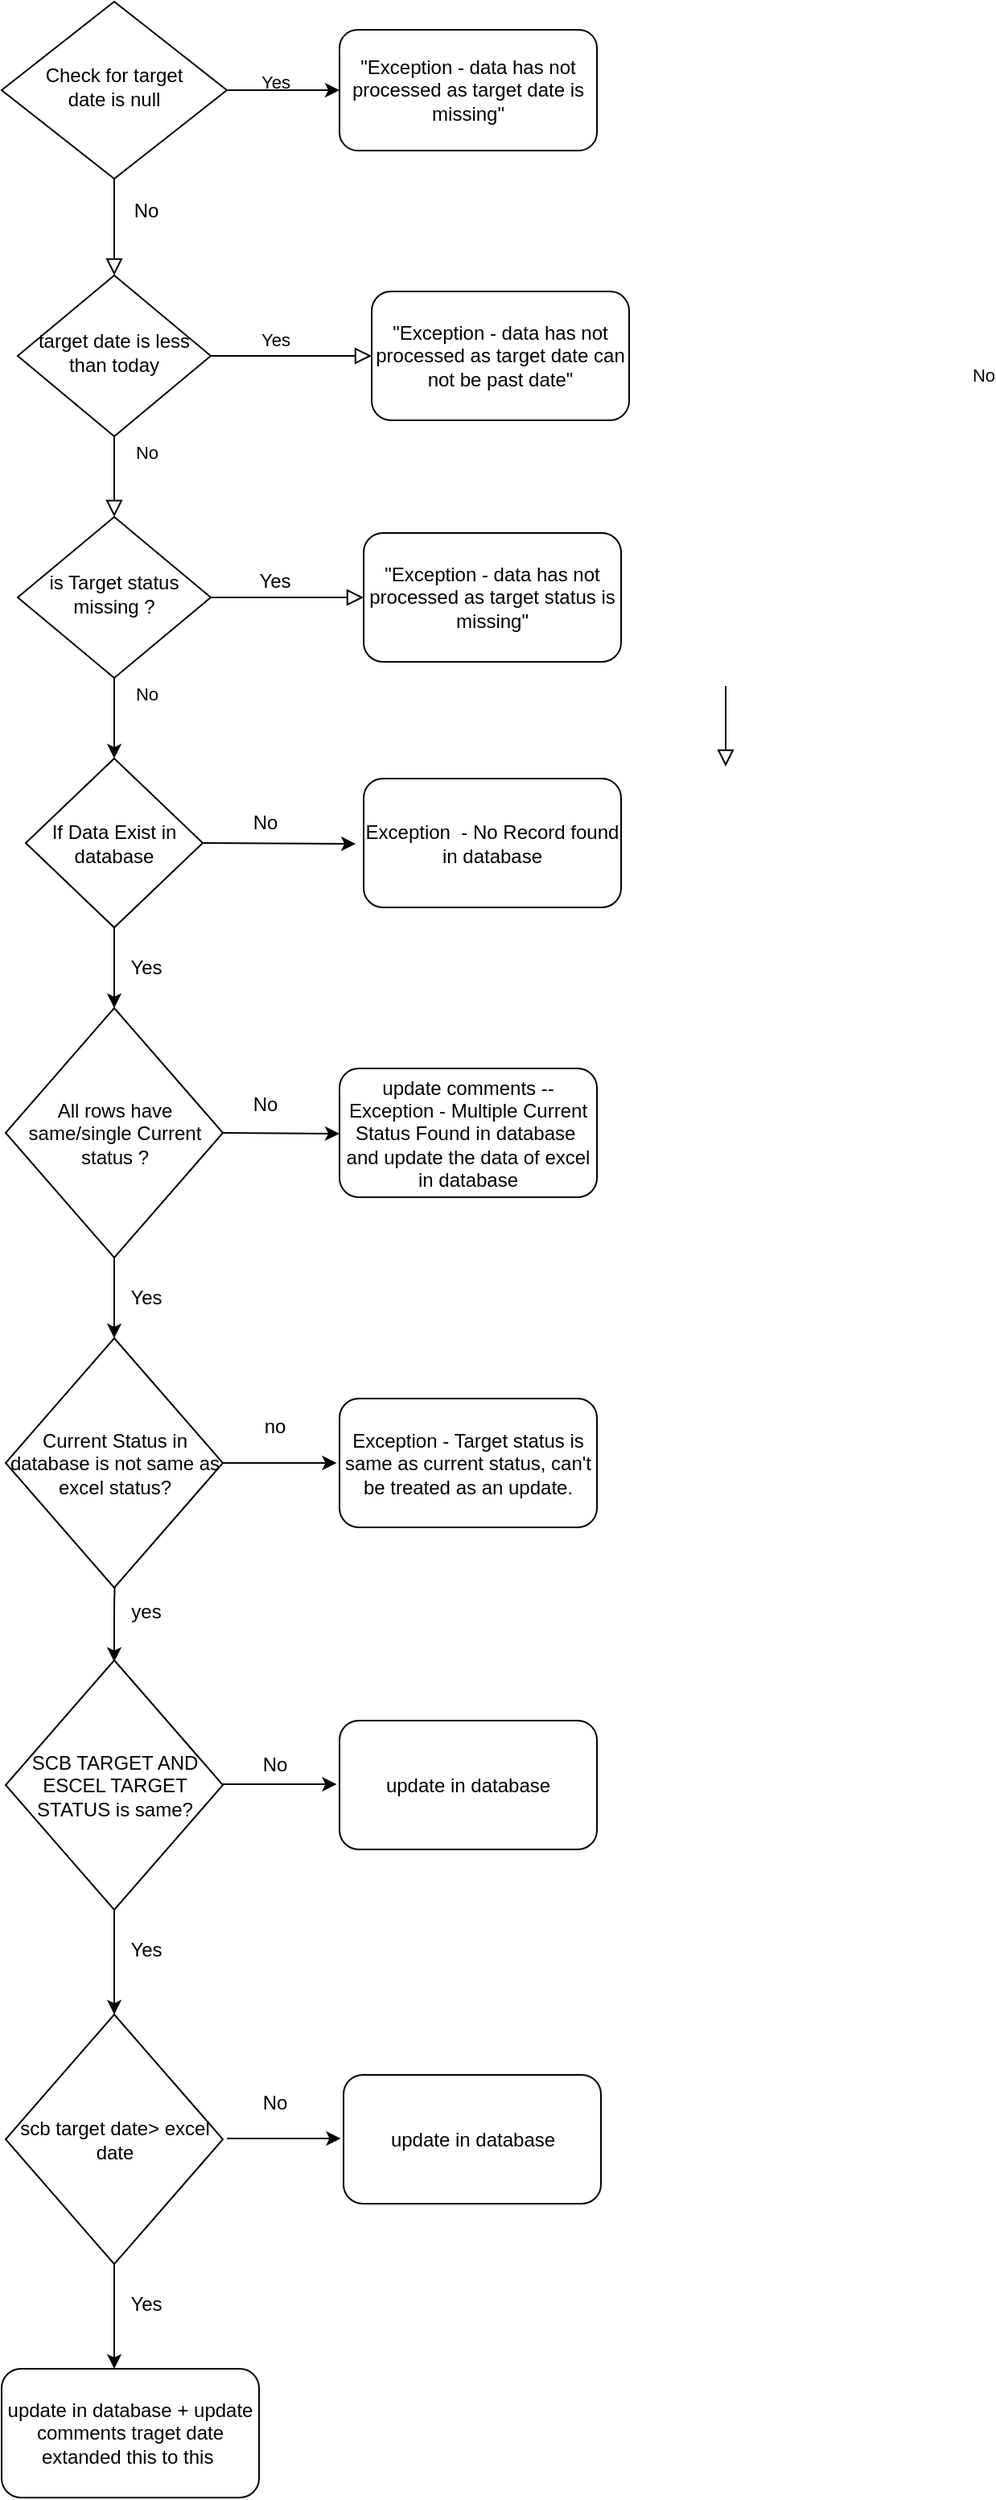<mxfile version="13.7.6" type="github">
  <diagram id="C5RBs43oDa-KdzZeNtuy" name="Page-1">
    <mxGraphModel dx="782" dy="395" grid="1" gridSize="10" guides="1" tooltips="1" connect="1" arrows="1" fold="1" page="1" pageScale="1" pageWidth="1200" pageHeight="1920" math="0" shadow="0">
      <root>
        <mxCell id="WIyWlLk6GJQsqaUBKTNV-0" />
        <mxCell id="WIyWlLk6GJQsqaUBKTNV-1" parent="WIyWlLk6GJQsqaUBKTNV-0" />
        <mxCell id="h_fVHSr5ekB-Ulk5fUjJ-17" value="No" style="rounded=0;html=1;jettySize=auto;orthogonalLoop=1;fontSize=11;endArrow=block;endFill=0;endSize=8;strokeWidth=1;shadow=0;labelBackgroundColor=none;edgeStyle=orthogonalEdgeStyle;entryX=0.5;entryY=0;entryDx=0;entryDy=0;" edge="1" parent="WIyWlLk6GJQsqaUBKTNV-1">
          <mxGeometry x="0.077" y="272" relative="1" as="geometry">
            <mxPoint x="-112" y="-220" as="offset" />
            <mxPoint x="670" y="435" as="sourcePoint" />
            <mxPoint x="670" y="485" as="targetPoint" />
            <Array as="points" />
          </mxGeometry>
        </mxCell>
        <mxCell id="h_fVHSr5ekB-Ulk5fUjJ-43" value="Yes" style="rounded=0;html=1;jettySize=auto;orthogonalLoop=1;fontSize=11;endArrow=block;endFill=0;endSize=8;strokeWidth=1;shadow=0;labelBackgroundColor=none;edgeStyle=orthogonalEdgeStyle;exitX=0.5;exitY=1;exitDx=0;exitDy=0;" edge="1" parent="WIyWlLk6GJQsqaUBKTNV-1" source="h_fVHSr5ekB-Ulk5fUjJ-44" target="h_fVHSr5ekB-Ulk5fUjJ-47">
          <mxGeometry x="0.667" y="149" relative="1" as="geometry">
            <mxPoint x="-49" y="-110" as="offset" />
            <Array as="points">
              <mxPoint x="290" y="170" />
              <mxPoint x="290" y="170" />
            </Array>
          </mxGeometry>
        </mxCell>
        <mxCell id="h_fVHSr5ekB-Ulk5fUjJ-44" value="Check for target &lt;br&gt;date is null" style="rhombus;whiteSpace=wrap;html=1;shadow=0;fontFamily=Helvetica;fontSize=12;align=center;strokeWidth=1;spacing=6;spacingTop=-4;" vertex="1" parent="WIyWlLk6GJQsqaUBKTNV-1">
          <mxGeometry x="220" y="10" width="140" height="110" as="geometry" />
        </mxCell>
        <mxCell id="h_fVHSr5ekB-Ulk5fUjJ-45" value="No" style="rounded=0;html=1;jettySize=auto;orthogonalLoop=1;fontSize=11;endArrow=block;endFill=0;endSize=8;strokeWidth=1;shadow=0;labelBackgroundColor=none;edgeStyle=orthogonalEdgeStyle;entryX=0.5;entryY=0;entryDx=0;entryDy=0;" edge="1" parent="WIyWlLk6GJQsqaUBKTNV-1" source="h_fVHSr5ekB-Ulk5fUjJ-47" target="h_fVHSr5ekB-Ulk5fUjJ-52">
          <mxGeometry x="0.077" y="272" relative="1" as="geometry">
            <mxPoint x="-112" y="-220" as="offset" />
            <mxPoint x="270" y="350" as="targetPoint" />
            <Array as="points" />
          </mxGeometry>
        </mxCell>
        <mxCell id="h_fVHSr5ekB-Ulk5fUjJ-46" value="No" style="edgeStyle=orthogonalEdgeStyle;rounded=0;html=1;jettySize=auto;orthogonalLoop=1;fontSize=11;endArrow=block;endFill=0;endSize=8;strokeWidth=1;shadow=0;labelBackgroundColor=none;" edge="1" parent="WIyWlLk6GJQsqaUBKTNV-1" source="h_fVHSr5ekB-Ulk5fUjJ-47" target="h_fVHSr5ekB-Ulk5fUjJ-48">
          <mxGeometry x="-1" y="-72" relative="1" as="geometry">
            <mxPoint x="-40" y="-12" as="offset" />
          </mxGeometry>
        </mxCell>
        <mxCell id="h_fVHSr5ekB-Ulk5fUjJ-47" value="target date is less than today" style="rhombus;whiteSpace=wrap;html=1;shadow=0;fontFamily=Helvetica;fontSize=12;align=center;strokeWidth=1;spacing=6;spacingTop=-4;" vertex="1" parent="WIyWlLk6GJQsqaUBKTNV-1">
          <mxGeometry x="230" y="180" width="120" height="100" as="geometry" />
        </mxCell>
        <mxCell id="h_fVHSr5ekB-Ulk5fUjJ-48" value="&quot;Exception - data has not processed as target date can not be past date&quot;" style="rounded=1;whiteSpace=wrap;html=1;fontSize=12;glass=0;strokeWidth=1;shadow=0;" vertex="1" parent="WIyWlLk6GJQsqaUBKTNV-1">
          <mxGeometry x="450" y="190" width="160" height="80" as="geometry" />
        </mxCell>
        <mxCell id="h_fVHSr5ekB-Ulk5fUjJ-49" value="" style="endArrow=classic;html=1;exitX=1;exitY=0.5;exitDx=0;exitDy=0;entryX=0;entryY=0.5;entryDx=0;entryDy=0;" edge="1" parent="WIyWlLk6GJQsqaUBKTNV-1" source="h_fVHSr5ekB-Ulk5fUjJ-44" target="h_fVHSr5ekB-Ulk5fUjJ-50">
          <mxGeometry width="50" height="50" relative="1" as="geometry">
            <mxPoint x="360" y="74.5" as="sourcePoint" />
            <mxPoint x="399" y="65" as="targetPoint" />
          </mxGeometry>
        </mxCell>
        <mxCell id="h_fVHSr5ekB-Ulk5fUjJ-50" value="&quot;Exception - data has not processed as target date is missing&quot;" style="rounded=1;whiteSpace=wrap;html=1;fontSize=12;glass=0;strokeWidth=1;shadow=0;" vertex="1" parent="WIyWlLk6GJQsqaUBKTNV-1">
          <mxGeometry x="430" y="27.5" width="160" height="75" as="geometry" />
        </mxCell>
        <mxCell id="h_fVHSr5ekB-Ulk5fUjJ-51" style="edgeStyle=orthogonalEdgeStyle;rounded=0;orthogonalLoop=1;jettySize=auto;html=1;" edge="1" parent="WIyWlLk6GJQsqaUBKTNV-1" source="h_fVHSr5ekB-Ulk5fUjJ-52">
          <mxGeometry relative="1" as="geometry">
            <mxPoint x="290" y="480" as="targetPoint" />
          </mxGeometry>
        </mxCell>
        <mxCell id="h_fVHSr5ekB-Ulk5fUjJ-52" value="is Target status missing ?" style="rhombus;whiteSpace=wrap;html=1;shadow=0;fontFamily=Helvetica;fontSize=12;align=center;strokeWidth=1;spacing=6;spacingTop=-4;" vertex="1" parent="WIyWlLk6GJQsqaUBKTNV-1">
          <mxGeometry x="230" y="330" width="120" height="100" as="geometry" />
        </mxCell>
        <mxCell id="h_fVHSr5ekB-Ulk5fUjJ-53" value="Yes" style="edgeStyle=orthogonalEdgeStyle;rounded=0;html=1;jettySize=auto;orthogonalLoop=1;fontSize=11;endArrow=block;endFill=0;endSize=8;strokeWidth=1;shadow=0;labelBackgroundColor=none;strokeColor=none;" edge="1" parent="WIyWlLk6GJQsqaUBKTNV-1">
          <mxGeometry x="-0.556" y="20" relative="1" as="geometry">
            <mxPoint as="offset" />
            <mxPoint x="370" y="240" as="sourcePoint" />
            <mxPoint x="460" y="240" as="targetPoint" />
          </mxGeometry>
        </mxCell>
        <mxCell id="h_fVHSr5ekB-Ulk5fUjJ-54" value="No" style="edgeStyle=orthogonalEdgeStyle;rounded=0;html=1;jettySize=auto;orthogonalLoop=1;fontSize=11;endArrow=block;endFill=0;endSize=8;strokeWidth=1;shadow=0;labelBackgroundColor=none;" edge="1" parent="WIyWlLk6GJQsqaUBKTNV-1" target="h_fVHSr5ekB-Ulk5fUjJ-55">
          <mxGeometry x="-1" y="-72" relative="1" as="geometry">
            <mxPoint x="-40" y="-12" as="offset" />
            <mxPoint x="350" y="380" as="sourcePoint" />
            <Array as="points">
              <mxPoint x="400" y="380" />
              <mxPoint x="400" y="380" />
            </Array>
          </mxGeometry>
        </mxCell>
        <mxCell id="h_fVHSr5ekB-Ulk5fUjJ-55" value="&quot;Exception - data has not processed as target status is missing&quot;" style="rounded=1;whiteSpace=wrap;html=1;fontSize=12;glass=0;strokeWidth=1;shadow=0;" vertex="1" parent="WIyWlLk6GJQsqaUBKTNV-1">
          <mxGeometry x="445" y="340" width="160" height="80" as="geometry" />
        </mxCell>
        <mxCell id="h_fVHSr5ekB-Ulk5fUjJ-56" value="No" style="text;html=1;strokeColor=none;fillColor=none;align=center;verticalAlign=middle;whiteSpace=wrap;rounded=0;" vertex="1" parent="WIyWlLk6GJQsqaUBKTNV-1">
          <mxGeometry x="290" y="130" width="40" height="20" as="geometry" />
        </mxCell>
        <mxCell id="h_fVHSr5ekB-Ulk5fUjJ-57" value="Yes" style="text;html=1;strokeColor=none;fillColor=none;align=center;verticalAlign=middle;whiteSpace=wrap;rounded=0;" vertex="1" parent="WIyWlLk6GJQsqaUBKTNV-1">
          <mxGeometry x="370" y="360" width="40" height="20" as="geometry" />
        </mxCell>
        <mxCell id="h_fVHSr5ekB-Ulk5fUjJ-58" value="If Data Exist in database" style="rhombus;whiteSpace=wrap;html=1;" vertex="1" parent="WIyWlLk6GJQsqaUBKTNV-1">
          <mxGeometry x="235" y="480" width="110" height="105" as="geometry" />
        </mxCell>
        <mxCell id="h_fVHSr5ekB-Ulk5fUjJ-59" value="" style="endArrow=classic;html=1;exitX=1;exitY=0.5;exitDx=0;exitDy=0;" edge="1" parent="WIyWlLk6GJQsqaUBKTNV-1" source="h_fVHSr5ekB-Ulk5fUjJ-58">
          <mxGeometry width="50" height="50" relative="1" as="geometry">
            <mxPoint x="350" y="460" as="sourcePoint" />
            <mxPoint x="440" y="533" as="targetPoint" />
          </mxGeometry>
        </mxCell>
        <mxCell id="h_fVHSr5ekB-Ulk5fUjJ-60" value="No" style="text;html=1;strokeColor=none;fillColor=none;align=center;verticalAlign=middle;whiteSpace=wrap;rounded=0;" vertex="1" parent="WIyWlLk6GJQsqaUBKTNV-1">
          <mxGeometry x="364" y="510" width="40" height="20" as="geometry" />
        </mxCell>
        <mxCell id="h_fVHSr5ekB-Ulk5fUjJ-61" value="Exception&amp;nbsp; - No Record found in database" style="rounded=1;whiteSpace=wrap;html=1;fontSize=12;glass=0;strokeWidth=1;shadow=0;" vertex="1" parent="WIyWlLk6GJQsqaUBKTNV-1">
          <mxGeometry x="445" y="492.5" width="160" height="80" as="geometry" />
        </mxCell>
        <mxCell id="h_fVHSr5ekB-Ulk5fUjJ-62" value="Yes" style="text;html=1;strokeColor=none;fillColor=none;align=center;verticalAlign=middle;whiteSpace=wrap;rounded=0;" vertex="1" parent="WIyWlLk6GJQsqaUBKTNV-1">
          <mxGeometry x="290" y="585" width="40" height="50" as="geometry" />
        </mxCell>
        <mxCell id="h_fVHSr5ekB-Ulk5fUjJ-63" value="" style="endArrow=classic;html=1;exitX=0;exitY=0;exitDx=0;exitDy=0;entryX=0;entryY=1;entryDx=0;entryDy=0;" edge="1" parent="WIyWlLk6GJQsqaUBKTNV-1" source="h_fVHSr5ekB-Ulk5fUjJ-62" target="h_fVHSr5ekB-Ulk5fUjJ-62">
          <mxGeometry width="50" height="50" relative="1" as="geometry">
            <mxPoint x="350" y="580" as="sourcePoint" />
            <mxPoint x="400" y="530" as="targetPoint" />
          </mxGeometry>
        </mxCell>
        <mxCell id="h_fVHSr5ekB-Ulk5fUjJ-64" value="All rows have same/single Current status ?" style="rhombus;whiteSpace=wrap;html=1;" vertex="1" parent="WIyWlLk6GJQsqaUBKTNV-1">
          <mxGeometry x="222.5" y="635" width="135" height="155" as="geometry" />
        </mxCell>
        <mxCell id="h_fVHSr5ekB-Ulk5fUjJ-65" value="No" style="text;html=1;strokeColor=none;fillColor=none;align=center;verticalAlign=middle;whiteSpace=wrap;rounded=0;" vertex="1" parent="WIyWlLk6GJQsqaUBKTNV-1">
          <mxGeometry x="364" y="680" width="40" height="30" as="geometry" />
        </mxCell>
        <mxCell id="h_fVHSr5ekB-Ulk5fUjJ-66" value="" style="endArrow=classic;html=1;exitX=1;exitY=0.5;exitDx=0;exitDy=0;" edge="1" parent="WIyWlLk6GJQsqaUBKTNV-1" source="h_fVHSr5ekB-Ulk5fUjJ-64">
          <mxGeometry width="50" height="50" relative="1" as="geometry">
            <mxPoint x="350" y="740" as="sourcePoint" />
            <mxPoint x="430" y="713" as="targetPoint" />
          </mxGeometry>
        </mxCell>
        <mxCell id="h_fVHSr5ekB-Ulk5fUjJ-67" value="" style="endArrow=classic;html=1;exitX=0.5;exitY=1;exitDx=0;exitDy=0;" edge="1" parent="WIyWlLk6GJQsqaUBKTNV-1" source="h_fVHSr5ekB-Ulk5fUjJ-64">
          <mxGeometry width="50" height="50" relative="1" as="geometry">
            <mxPoint x="367.5" y="722.5" as="sourcePoint" />
            <mxPoint x="290" y="840" as="targetPoint" />
          </mxGeometry>
        </mxCell>
        <mxCell id="h_fVHSr5ekB-Ulk5fUjJ-68" value="update comments -- Exception - Multiple Current Status Found in database&amp;nbsp;&lt;br&gt;and update the data of excel in database" style="rounded=1;whiteSpace=wrap;html=1;fontSize=12;glass=0;strokeWidth=1;shadow=0;" vertex="1" parent="WIyWlLk6GJQsqaUBKTNV-1">
          <mxGeometry x="430" y="672.5" width="160" height="80" as="geometry" />
        </mxCell>
        <mxCell id="h_fVHSr5ekB-Ulk5fUjJ-69" value="Yes" style="text;html=1;strokeColor=none;fillColor=none;align=center;verticalAlign=middle;whiteSpace=wrap;rounded=0;" vertex="1" parent="WIyWlLk6GJQsqaUBKTNV-1">
          <mxGeometry x="290" y="790" width="40" height="50" as="geometry" />
        </mxCell>
        <mxCell id="h_fVHSr5ekB-Ulk5fUjJ-70" value="Current Status in database is not same as excel status?" style="rhombus;whiteSpace=wrap;html=1;" vertex="1" parent="WIyWlLk6GJQsqaUBKTNV-1">
          <mxGeometry x="222.5" y="840" width="135" height="155" as="geometry" />
        </mxCell>
        <mxCell id="h_fVHSr5ekB-Ulk5fUjJ-71" value="" style="endArrow=classic;html=1;" edge="1" parent="WIyWlLk6GJQsqaUBKTNV-1" source="h_fVHSr5ekB-Ulk5fUjJ-70">
          <mxGeometry width="50" height="50" relative="1" as="geometry">
            <mxPoint x="357.5" y="967.5" as="sourcePoint" />
            <mxPoint x="428.211" y="917.5" as="targetPoint" />
          </mxGeometry>
        </mxCell>
        <mxCell id="h_fVHSr5ekB-Ulk5fUjJ-72" value="" style="endArrow=classic;html=1;" edge="1" parent="WIyWlLk6GJQsqaUBKTNV-1">
          <mxGeometry width="50" height="50" relative="1" as="geometry">
            <mxPoint x="290.29" y="995" as="sourcePoint" />
            <mxPoint x="290" y="1041" as="targetPoint" />
            <Array as="points">
              <mxPoint x="290" y="1005" />
            </Array>
          </mxGeometry>
        </mxCell>
        <mxCell id="h_fVHSr5ekB-Ulk5fUjJ-75" value="SCB TARGET AND ESCEL TARGET STATUS is same?" style="rhombus;whiteSpace=wrap;html=1;" vertex="1" parent="WIyWlLk6GJQsqaUBKTNV-1">
          <mxGeometry x="222.5" y="1040" width="135" height="155" as="geometry" />
        </mxCell>
        <mxCell id="h_fVHSr5ekB-Ulk5fUjJ-76" value="" style="endArrow=classic;html=1;exitX=0.5;exitY=1;exitDx=0;exitDy=0;" edge="1" parent="WIyWlLk6GJQsqaUBKTNV-1" source="h_fVHSr5ekB-Ulk5fUjJ-75">
          <mxGeometry width="50" height="50" relative="1" as="geometry">
            <mxPoint x="270" y="1250" as="sourcePoint" />
            <mxPoint x="290" y="1260" as="targetPoint" />
          </mxGeometry>
        </mxCell>
        <mxCell id="h_fVHSr5ekB-Ulk5fUjJ-77" value="Exception - Target status is same as current status, can&#39;t be treated as an update." style="rounded=1;whiteSpace=wrap;html=1;fontSize=12;glass=0;strokeWidth=1;shadow=0;" vertex="1" parent="WIyWlLk6GJQsqaUBKTNV-1">
          <mxGeometry x="430" y="877.5" width="160" height="80" as="geometry" />
        </mxCell>
        <mxCell id="h_fVHSr5ekB-Ulk5fUjJ-78" value="" style="endArrow=classic;html=1;" edge="1" parent="WIyWlLk6GJQsqaUBKTNV-1">
          <mxGeometry width="50" height="50" relative="1" as="geometry">
            <mxPoint x="357.5" y="1117" as="sourcePoint" />
            <mxPoint x="428.211" y="1117" as="targetPoint" />
          </mxGeometry>
        </mxCell>
        <mxCell id="h_fVHSr5ekB-Ulk5fUjJ-79" value="No" style="text;html=1;strokeColor=none;fillColor=none;align=center;verticalAlign=middle;whiteSpace=wrap;rounded=0;" vertex="1" parent="WIyWlLk6GJQsqaUBKTNV-1">
          <mxGeometry x="370" y="1090" width="40" height="30" as="geometry" />
        </mxCell>
        <mxCell id="h_fVHSr5ekB-Ulk5fUjJ-81" value="update in database" style="rounded=1;whiteSpace=wrap;html=1;fontSize=12;glass=0;strokeWidth=1;shadow=0;" vertex="1" parent="WIyWlLk6GJQsqaUBKTNV-1">
          <mxGeometry x="430" y="1077.5" width="160" height="80" as="geometry" />
        </mxCell>
        <mxCell id="h_fVHSr5ekB-Ulk5fUjJ-82" value="Yes" style="text;html=1;strokeColor=none;fillColor=none;align=center;verticalAlign=middle;whiteSpace=wrap;rounded=0;" vertex="1" parent="WIyWlLk6GJQsqaUBKTNV-1">
          <mxGeometry x="290" y="1195" width="40" height="50" as="geometry" />
        </mxCell>
        <mxCell id="h_fVHSr5ekB-Ulk5fUjJ-83" value="yes" style="text;html=1;strokeColor=none;fillColor=none;align=center;verticalAlign=middle;whiteSpace=wrap;rounded=0;" vertex="1" parent="WIyWlLk6GJQsqaUBKTNV-1">
          <mxGeometry x="290" y="995" width="40" height="30" as="geometry" />
        </mxCell>
        <mxCell id="h_fVHSr5ekB-Ulk5fUjJ-84" value="no" style="text;html=1;strokeColor=none;fillColor=none;align=center;verticalAlign=middle;whiteSpace=wrap;rounded=0;" vertex="1" parent="WIyWlLk6GJQsqaUBKTNV-1">
          <mxGeometry x="370" y="870" width="40" height="50" as="geometry" />
        </mxCell>
        <mxCell id="h_fVHSr5ekB-Ulk5fUjJ-85" value="scb target date&amp;gt; excel date" style="rhombus;whiteSpace=wrap;html=1;" vertex="1" parent="WIyWlLk6GJQsqaUBKTNV-1">
          <mxGeometry x="222.5" y="1260" width="135" height="155" as="geometry" />
        </mxCell>
        <mxCell id="h_fVHSr5ekB-Ulk5fUjJ-86" value="" style="endArrow=classic;html=1;exitX=0.5;exitY=1;exitDx=0;exitDy=0;" edge="1" parent="WIyWlLk6GJQsqaUBKTNV-1">
          <mxGeometry width="50" height="50" relative="1" as="geometry">
            <mxPoint x="290" y="1415" as="sourcePoint" />
            <mxPoint x="290" y="1480" as="targetPoint" />
          </mxGeometry>
        </mxCell>
        <mxCell id="h_fVHSr5ekB-Ulk5fUjJ-87" value="Yes" style="text;html=1;strokeColor=none;fillColor=none;align=center;verticalAlign=middle;whiteSpace=wrap;rounded=0;" vertex="1" parent="WIyWlLk6GJQsqaUBKTNV-1">
          <mxGeometry x="290" y="1415" width="40" height="50" as="geometry" />
        </mxCell>
        <mxCell id="h_fVHSr5ekB-Ulk5fUjJ-88" value="update in database + update comments traget date extanded this to this&amp;nbsp;" style="rounded=1;whiteSpace=wrap;html=1;fontSize=12;glass=0;strokeWidth=1;shadow=0;" vertex="1" parent="WIyWlLk6GJQsqaUBKTNV-1">
          <mxGeometry x="220" y="1480" width="160" height="80" as="geometry" />
        </mxCell>
        <mxCell id="h_fVHSr5ekB-Ulk5fUjJ-90" value="No" style="text;html=1;strokeColor=none;fillColor=none;align=center;verticalAlign=middle;whiteSpace=wrap;rounded=0;" vertex="1" parent="WIyWlLk6GJQsqaUBKTNV-1">
          <mxGeometry x="370" y="1300" width="40" height="30" as="geometry" />
        </mxCell>
        <mxCell id="h_fVHSr5ekB-Ulk5fUjJ-91" value="" style="endArrow=classic;html=1;" edge="1" parent="WIyWlLk6GJQsqaUBKTNV-1">
          <mxGeometry width="50" height="50" relative="1" as="geometry">
            <mxPoint x="360" y="1337" as="sourcePoint" />
            <mxPoint x="430.711" y="1337" as="targetPoint" />
          </mxGeometry>
        </mxCell>
        <mxCell id="h_fVHSr5ekB-Ulk5fUjJ-93" value="update in database" style="rounded=1;whiteSpace=wrap;html=1;fontSize=12;glass=0;strokeWidth=1;shadow=0;" vertex="1" parent="WIyWlLk6GJQsqaUBKTNV-1">
          <mxGeometry x="432.5" y="1297.5" width="160" height="80" as="geometry" />
        </mxCell>
      </root>
    </mxGraphModel>
  </diagram>
</mxfile>
